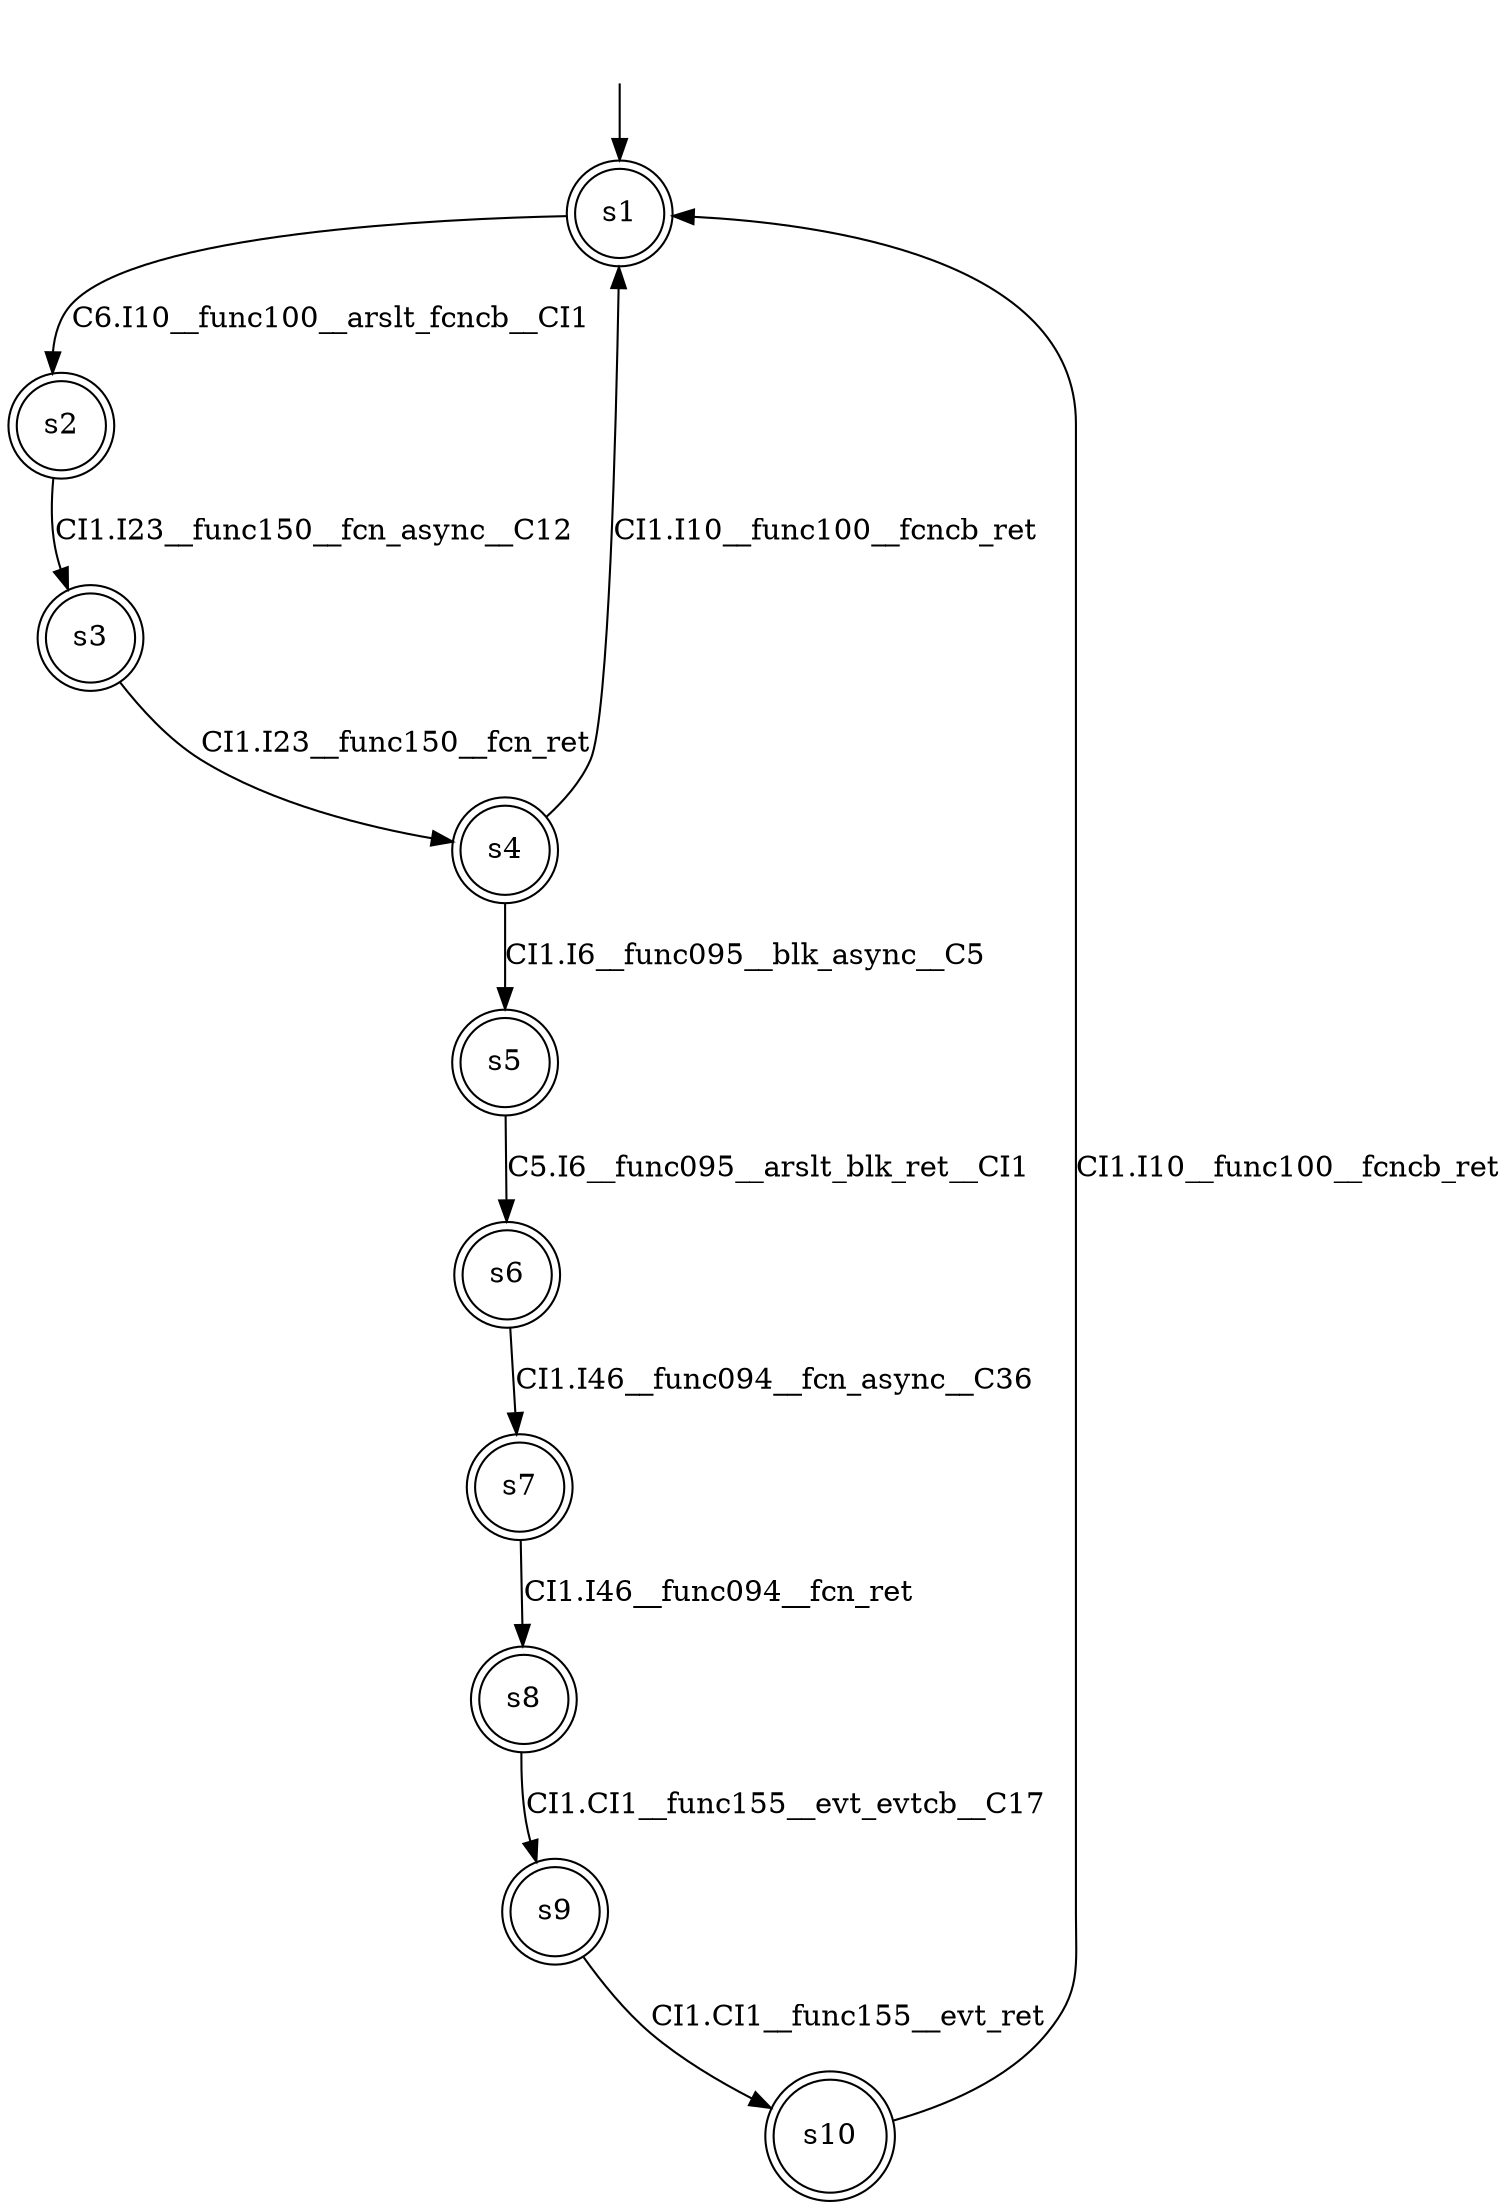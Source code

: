 digraph automaton {
	1 [label=<s1> shape="doublecircle"];
	2 [label=<s2> shape="doublecircle"];
	3 [label=<s3> shape="doublecircle"];
	4 [label=<s4> shape="doublecircle"];
	5 [label=<s5> shape="doublecircle"];
	6 [label=<s6> shape="doublecircle"];
	7 [label=<s7> shape="doublecircle"];
	8 [label=<s8> shape="doublecircle"];
	9 [label=<s9> shape="doublecircle"];
	10 [label=<s10> shape="doublecircle"];
	__init1 [label=<> shape="none"];
	__init1 -> 1;
	1 -> 2 [label=<C6.I10__func100__arslt_fcncb__CI1> id="1-0-2"];
	2 -> 3 [label=<CI1.I23__func150__fcn_async__C12> id="2-0-3"];
	3 -> 4 [label=<CI1.I23__func150__fcn_ret> id="3-0-4"];
	4 -> 5 [label=<CI1.I6__func095__blk_async__C5> id="4-0-5"];
	4 -> 1 [label=<CI1.I10__func100__fcncb_ret> id="4-1-1"];
	5 -> 6 [label=<C5.I6__func095__arslt_blk_ret__CI1> id="5-0-6"];
	6 -> 7 [label=<CI1.I46__func094__fcn_async__C36> id="6-0-7"];
	7 -> 8 [label=<CI1.I46__func094__fcn_ret> id="7-0-8"];
	8 -> 9 [label=<CI1.CI1__func155__evt_evtcb__C17> id="8-0-9"];
	9 -> 10 [label=<CI1.CI1__func155__evt_ret> id="9-0-10"];
	10 -> 1 [label=<CI1.I10__func100__fcncb_ret> id="10-0-1"];
}
